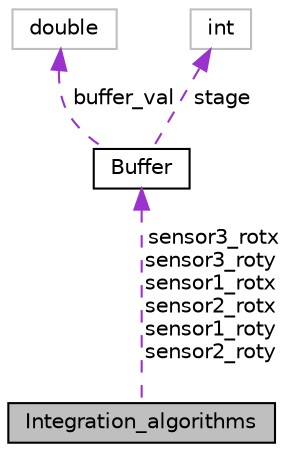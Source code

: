 digraph "Integration_algorithms"
{
 // INTERACTIVE_SVG=YES
 // LATEX_PDF_SIZE
  edge [fontname="Helvetica",fontsize="10",labelfontname="Helvetica",labelfontsize="10"];
  node [fontname="Helvetica",fontsize="10",shape=record];
  Node1 [label="Integration_algorithms",height=0.2,width=0.4,color="black", fillcolor="grey75", style="filled", fontcolor="black",tooltip=" "];
  Node2 -> Node1 [dir="back",color="darkorchid3",fontsize="10",style="dashed",label=" sensor3_rotx\nsensor3_roty\nsensor1_rotx\nsensor2_rotx\nsensor1_roty\nsensor2_roty" ,fontname="Helvetica"];
  Node2 [label="Buffer",height=0.2,width=0.4,color="black", fillcolor="white", style="filled",URL="$class_buffer.html",tooltip=" "];
  Node3 -> Node2 [dir="back",color="darkorchid3",fontsize="10",style="dashed",label=" buffer_val" ,fontname="Helvetica"];
  Node3 [label="double",height=0.2,width=0.4,color="grey75", fillcolor="white", style="filled",tooltip=" "];
  Node4 -> Node2 [dir="back",color="darkorchid3",fontsize="10",style="dashed",label=" stage" ,fontname="Helvetica"];
  Node4 [label="int",height=0.2,width=0.4,color="grey75", fillcolor="white", style="filled",tooltip=" "];
}
